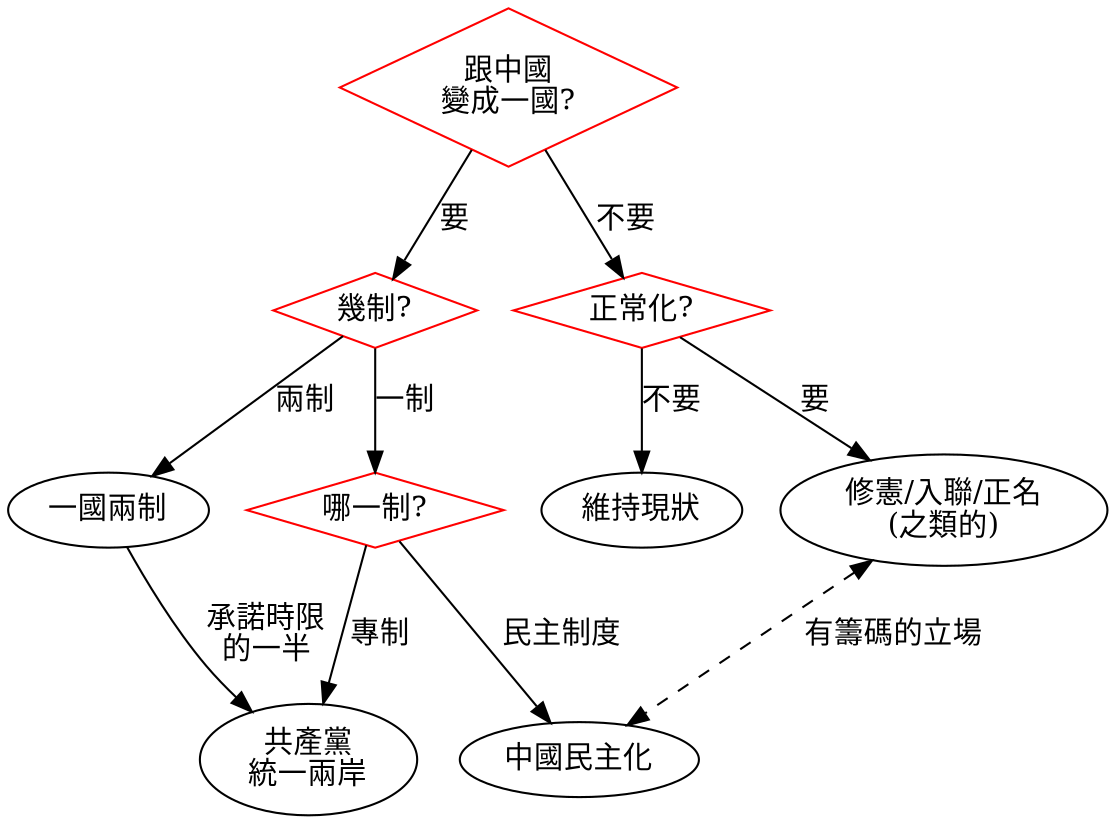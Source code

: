 // dot -Tsvg boot.dot > boot.svg
digraph "臺灣前途決策樹" {

    rankdir = TB;
    overlap = scale;

    uniteQ [ shape=diamond; color="red"; label="跟中國\n變成一國?" ];
    sameQ [ shape=diamond; color="red"; label="幾制?" ];
    regQ [ shape=diamond; color="red"; label="正常化?" ];
    democraticQ [ shape=diamond; color="red"; label="哪一制?" ];
    octs [ label="一國兩制" ];
    ccp [ label="共產黨\n統一兩岸" ];
    demo [ label="中國民主化" ];
    quo [ label="維持現狀" ];
    taiwan [ label="修憲/入聯/正名\n(之類的)" ];

    uniteQ -> regQ [ label="不要" ];
    uniteQ -> sameQ [ label="要" ];
    sameQ -> democraticQ [ label="一制" ];
    sameQ -> octs [ label="兩制" ];
    democraticQ -> ccp [ label="專制" ];
    democraticQ -> demo [ label="民主制度" ];
    octs -> ccp [ label="承諾時限\n的一半" ];
    regQ -> quo [ label="不要" ];
    regQ -> taiwan [ label="要" ];
    taiwan -> demo [ label="有籌碼的立場"; dir=both; style=dashed ];
}

